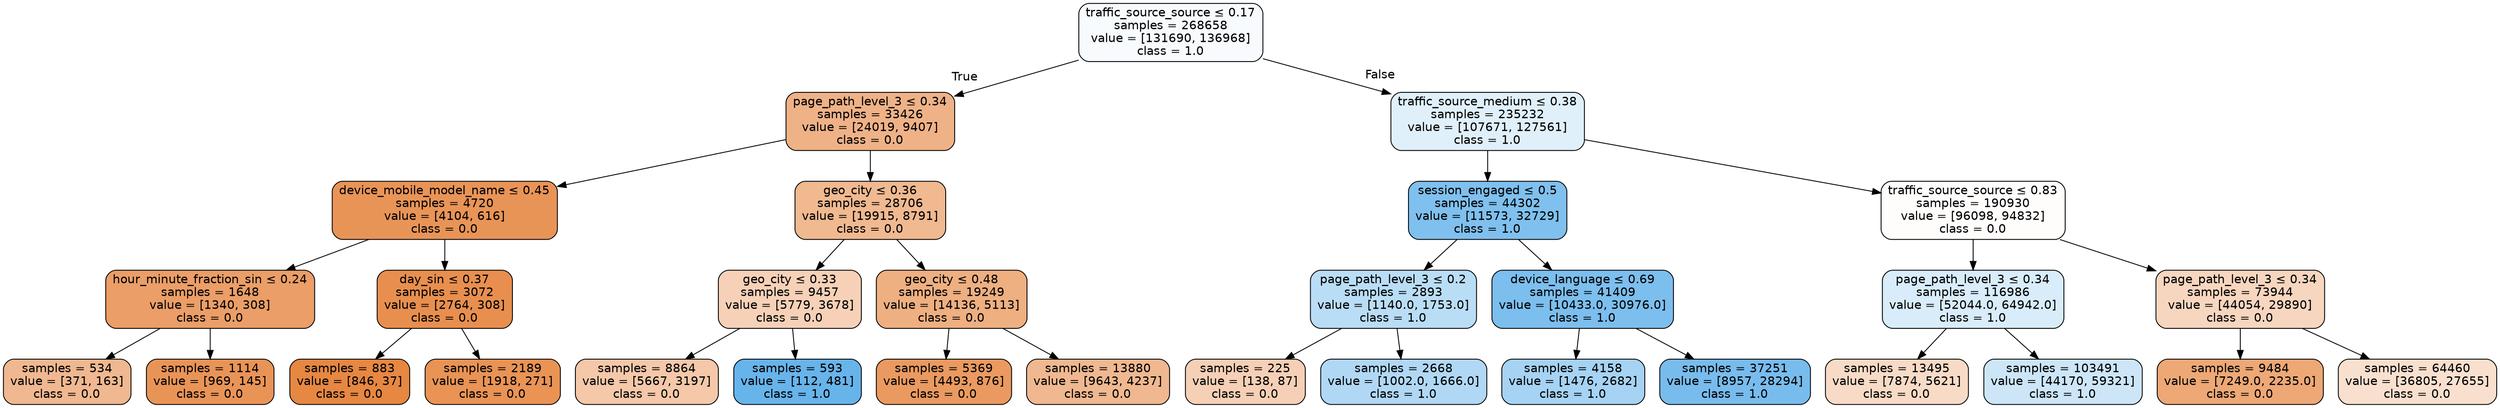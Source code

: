 digraph Tree {
node [shape=box, style="filled, rounded", color="black", fontname="helvetica"] ;
edge [fontname="helvetica"] ;
0 [label=<traffic_source_source &le; 0.17<br/>samples = 268658<br/>value = [131690, 136968]<br/>class = 1.0>, fillcolor="#f7fbfe"] ;
1 [label=<page_path_level_3 &le; 0.34<br/>samples = 33426<br/>value = [24019, 9407]<br/>class = 0.0>, fillcolor="#efb287"] ;
0 -> 1 [labeldistance=2.5, labelangle=45, headlabel="True"] ;
2 [label=<device_mobile_model_name &le; 0.45<br/>samples = 4720<br/>value = [4104, 616]<br/>class = 0.0>, fillcolor="#e99457"] ;
1 -> 2 ;
3 [label=<hour_minute_fraction_sin &le; 0.24<br/>samples = 1648<br/>value = [1340, 308]<br/>class = 0.0>, fillcolor="#eb9e67"] ;
2 -> 3 ;
4 [label=<samples = 534<br/>value = [371, 163]<br/>class = 0.0>, fillcolor="#f0b890"] ;
3 -> 4 ;
5 [label=<samples = 1114<br/>value = [969, 145]<br/>class = 0.0>, fillcolor="#e99457"] ;
3 -> 5 ;
6 [label=<day_sin &le; 0.37<br/>samples = 3072<br/>value = [2764, 308]<br/>class = 0.0>, fillcolor="#e88f4f"] ;
2 -> 6 ;
7 [label=<samples = 883<br/>value = [846, 37]<br/>class = 0.0>, fillcolor="#e68742"] ;
6 -> 7 ;
8 [label=<samples = 2189<br/>value = [1918, 271]<br/>class = 0.0>, fillcolor="#e99355"] ;
6 -> 8 ;
9 [label=<geo_city &le; 0.36<br/>samples = 28706<br/>value = [19915, 8791]<br/>class = 0.0>, fillcolor="#f0b990"] ;
1 -> 9 ;
10 [label=<geo_city &le; 0.33<br/>samples = 9457<br/>value = [5779, 3678]<br/>class = 0.0>, fillcolor="#f6d1b7"] ;
9 -> 10 ;
11 [label=<samples = 8864<br/>value = [5667, 3197]<br/>class = 0.0>, fillcolor="#f4c8a9"] ;
10 -> 11 ;
12 [label=<samples = 593<br/>value = [112, 481]<br/>class = 1.0>, fillcolor="#67b4eb"] ;
10 -> 12 ;
13 [label=<geo_city &le; 0.48<br/>samples = 19249<br/>value = [14136, 5113]<br/>class = 0.0>, fillcolor="#eeaf81"] ;
9 -> 13 ;
14 [label=<samples = 5369<br/>value = [4493, 876]<br/>class = 0.0>, fillcolor="#ea9a60"] ;
13 -> 14 ;
15 [label=<samples = 13880<br/>value = [9643, 4237]<br/>class = 0.0>, fillcolor="#f0b890"] ;
13 -> 15 ;
16 [label=<traffic_source_medium &le; 0.38<br/>samples = 235232<br/>value = [107671, 127561]<br/>class = 1.0>, fillcolor="#e0f0fb"] ;
0 -> 16 [labeldistance=2.5, labelangle=-45, headlabel="False"] ;
17 [label=<session_engaged &le; 0.5<br/>samples = 44302<br/>value = [11573, 32729]<br/>class = 1.0>, fillcolor="#7fc0ee"] ;
16 -> 17 ;
18 [label=<page_path_level_3 &le; 0.2<br/>samples = 2893<br/>value = [1140.0, 1753.0]<br/>class = 1.0>, fillcolor="#baddf6"] ;
17 -> 18 ;
19 [label=<samples = 225<br/>value = [138, 87]<br/>class = 0.0>, fillcolor="#f5d0b6"] ;
18 -> 19 ;
20 [label=<samples = 2668<br/>value = [1002.0, 1666.0]<br/>class = 1.0>, fillcolor="#b0d8f5"] ;
18 -> 20 ;
21 [label=<device_language &le; 0.69<br/>samples = 41409<br/>value = [10433.0, 30976.0]<br/>class = 1.0>, fillcolor="#7cbeee"] ;
17 -> 21 ;
22 [label=<samples = 4158<br/>value = [1476, 2682]<br/>class = 1.0>, fillcolor="#a6d3f3"] ;
21 -> 22 ;
23 [label=<samples = 37251<br/>value = [8957, 28294]<br/>class = 1.0>, fillcolor="#78bced"] ;
21 -> 23 ;
24 [label=<traffic_source_source &le; 0.83<br/>samples = 190930<br/>value = [96098, 94832]<br/>class = 0.0>, fillcolor="#fffdfc"] ;
16 -> 24 ;
25 [label=<page_path_level_3 &le; 0.34<br/>samples = 116986<br/>value = [52044.0, 64942.0]<br/>class = 1.0>, fillcolor="#d8ecfa"] ;
24 -> 25 ;
26 [label=<samples = 13495<br/>value = [7874, 5621]<br/>class = 0.0>, fillcolor="#f8dbc6"] ;
25 -> 26 ;
27 [label=<samples = 103491<br/>value = [44170, 59321]<br/>class = 1.0>, fillcolor="#cce6f8"] ;
25 -> 27 ;
28 [label=<page_path_level_3 &le; 0.34<br/>samples = 73944<br/>value = [44054, 29890]<br/>class = 0.0>, fillcolor="#f7d6bf"] ;
24 -> 28 ;
29 [label=<samples = 9484<br/>value = [7249.0, 2235.0]<br/>class = 0.0>, fillcolor="#eda876"] ;
28 -> 29 ;
30 [label=<samples = 64460<br/>value = [36805, 27655]<br/>class = 0.0>, fillcolor="#f9e0ce"] ;
28 -> 30 ;
}